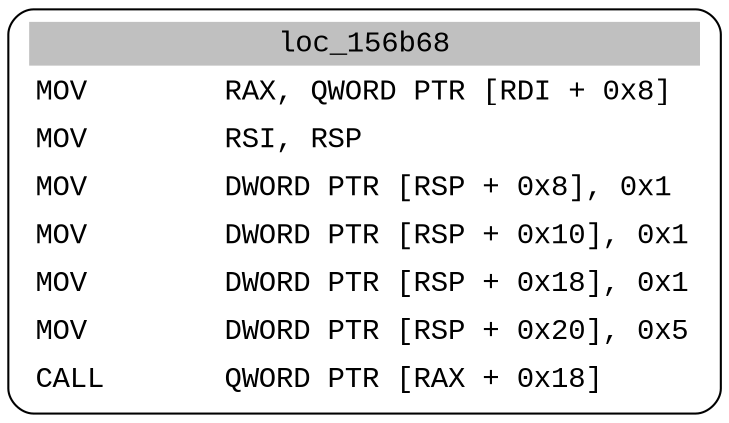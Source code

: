digraph asm_graph {
1941 [
shape="Mrecord" fontname="Courier New"label =<<table border="0" cellborder="0" cellpadding="3"><tr><td align="center" colspan="2" bgcolor="grey">loc_156b68</td></tr><tr><td align="left">MOV        RAX, QWORD PTR [RDI + 0x8]</td></tr><tr><td align="left">MOV        RSI, RSP</td></tr><tr><td align="left">MOV        DWORD PTR [RSP + 0x8], 0x1</td></tr><tr><td align="left">MOV        DWORD PTR [RSP + 0x10], 0x1</td></tr><tr><td align="left">MOV        DWORD PTR [RSP + 0x18], 0x1</td></tr><tr><td align="left">MOV        DWORD PTR [RSP + 0x20], 0x5</td></tr><tr><td align="left">CALL       QWORD PTR [RAX + 0x18]</td></tr></table>> ];
}
